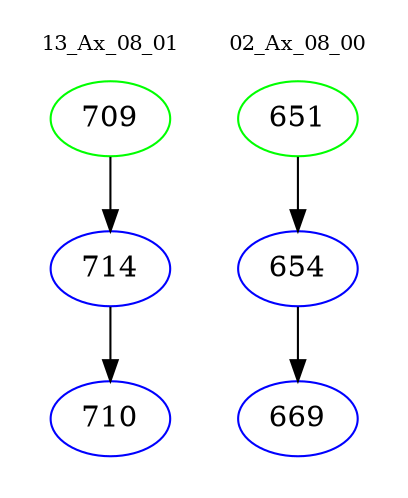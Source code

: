 digraph{
subgraph cluster_0 {
color = white
label = "13_Ax_08_01";
fontsize=10;
T0_709 [label="709", color="green"]
T0_709 -> T0_714 [color="black"]
T0_714 [label="714", color="blue"]
T0_714 -> T0_710 [color="black"]
T0_710 [label="710", color="blue"]
}
subgraph cluster_1 {
color = white
label = "02_Ax_08_00";
fontsize=10;
T1_651 [label="651", color="green"]
T1_651 -> T1_654 [color="black"]
T1_654 [label="654", color="blue"]
T1_654 -> T1_669 [color="black"]
T1_669 [label="669", color="blue"]
}
}
